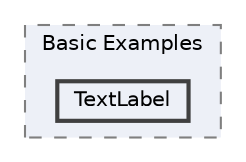 digraph "C:/Users/BIG/Documents/Arduino/Libraries/Bind/examples/ESP32 or Raspberry Pi Pico W/Basic Examples/TextLabel"
{
 // LATEX_PDF_SIZE
  bgcolor="transparent";
  edge [fontname=Helvetica,fontsize=10,labelfontname=Helvetica,labelfontsize=10];
  node [fontname=Helvetica,fontsize=10,shape=box,height=0.2,width=0.4];
  compound=true
  subgraph clusterdir_63ef33a976a950f3b1e6af5169be0a63 {
    graph [ bgcolor="#edf0f7", pencolor="grey50", label="Basic Examples", fontname=Helvetica,fontsize=10 style="filled,dashed", URL="dir_63ef33a976a950f3b1e6af5169be0a63.html",tooltip=""]
  dir_5eeccc5a59b07850a2fe1df3e8a174e4 [label="TextLabel", fillcolor="#edf0f7", color="grey25", style="filled,bold", URL="dir_5eeccc5a59b07850a2fe1df3e8a174e4.html",tooltip=""];
  }
}
